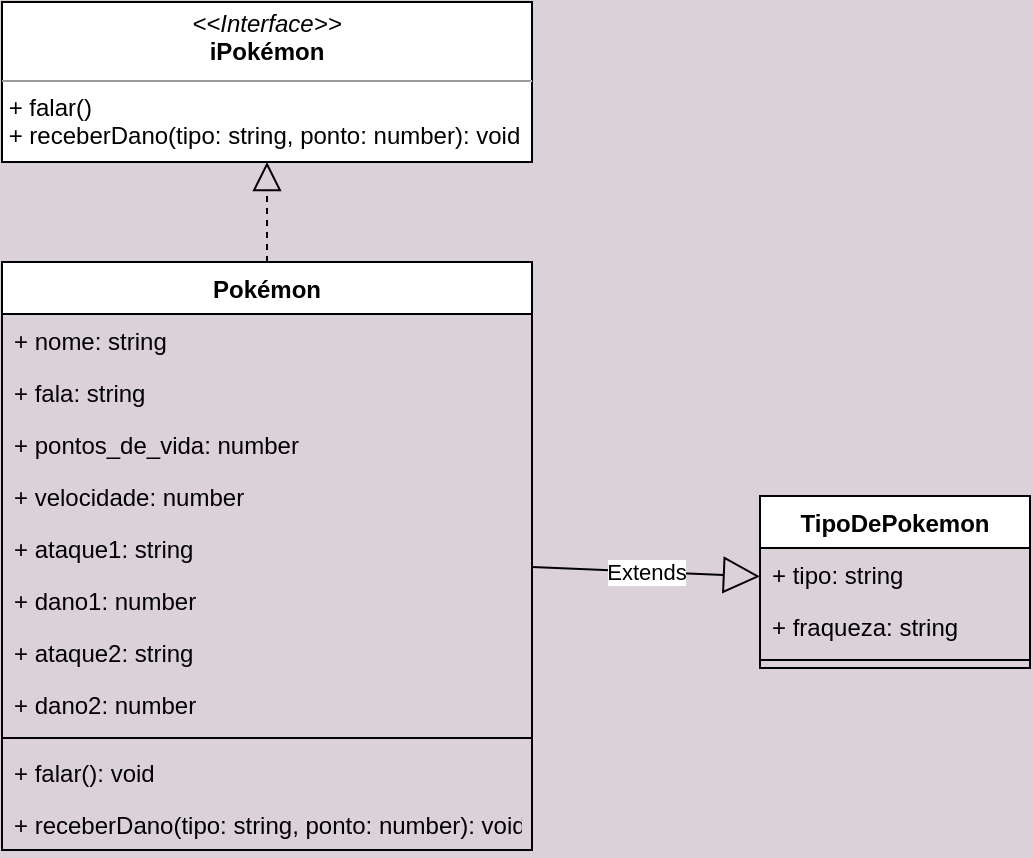 <mxfile version="14.4.9" type="device"><diagram id="HGt5h5_gfGpMMtUFx6bQ" name="Page-1"><mxGraphModel dx="1684" dy="554" grid="0" gridSize="10" guides="1" tooltips="1" connect="1" arrows="1" fold="1" page="0" pageScale="1" pageWidth="1169" pageHeight="827" background="#DAD2D8" math="0" shadow="0"><root><mxCell id="0"/><mxCell id="1" parent="0"/><mxCell id="ZsSG0WwkQVpYKBjo9yqp-9" value="TipoDePokemon" style="swimlane;fontStyle=1;align=center;verticalAlign=top;childLayout=stackLayout;horizontal=1;startSize=26;horizontalStack=0;resizeParent=1;resizeParentMax=0;resizeLast=0;collapsible=1;marginBottom=0;" parent="1" vertex="1"><mxGeometry x="-578" y="404" width="135" height="86" as="geometry"/></mxCell><mxCell id="ZsSG0WwkQVpYKBjo9yqp-10" value="+ tipo: string" style="text;strokeColor=none;fillColor=none;align=left;verticalAlign=top;spacingLeft=4;spacingRight=4;overflow=hidden;rotatable=0;points=[[0,0.5],[1,0.5]];portConstraint=eastwest;" parent="ZsSG0WwkQVpYKBjo9yqp-9" vertex="1"><mxGeometry y="26" width="135" height="26" as="geometry"/></mxCell><mxCell id="ZsSG0WwkQVpYKBjo9yqp-17" value="+ fraqueza: string" style="text;strokeColor=none;fillColor=none;align=left;verticalAlign=top;spacingLeft=4;spacingRight=4;overflow=hidden;rotatable=0;points=[[0,0.5],[1,0.5]];portConstraint=eastwest;" parent="ZsSG0WwkQVpYKBjo9yqp-9" vertex="1"><mxGeometry y="52" width="135" height="26" as="geometry"/></mxCell><mxCell id="ZsSG0WwkQVpYKBjo9yqp-11" value="" style="line;strokeWidth=1;fillColor=none;align=left;verticalAlign=middle;spacingTop=-1;spacingLeft=3;spacingRight=3;rotatable=0;labelPosition=right;points=[];portConstraint=eastwest;" parent="ZsSG0WwkQVpYKBjo9yqp-9" vertex="1"><mxGeometry y="78" width="135" height="8" as="geometry"/></mxCell><mxCell id="ZsSG0WwkQVpYKBjo9yqp-13" value="Pokémon" style="swimlane;fontStyle=1;align=center;verticalAlign=top;childLayout=stackLayout;horizontal=1;startSize=26;horizontalStack=0;resizeParent=1;resizeParentMax=0;resizeLast=0;collapsible=1;marginBottom=0;" parent="1" vertex="1"><mxGeometry x="-957" y="287" width="265" height="294" as="geometry"/></mxCell><mxCell id="ZsSG0WwkQVpYKBjo9yqp-14" value="+ nome: string" style="text;strokeColor=none;fillColor=none;align=left;verticalAlign=top;spacingLeft=4;spacingRight=4;overflow=hidden;rotatable=0;points=[[0,0.5],[1,0.5]];portConstraint=eastwest;" parent="ZsSG0WwkQVpYKBjo9yqp-13" vertex="1"><mxGeometry y="26" width="265" height="26" as="geometry"/></mxCell><mxCell id="ZsSG0WwkQVpYKBjo9yqp-21" value="+ fala: string" style="text;strokeColor=none;fillColor=none;align=left;verticalAlign=top;spacingLeft=4;spacingRight=4;overflow=hidden;rotatable=0;points=[[0,0.5],[1,0.5]];portConstraint=eastwest;" parent="ZsSG0WwkQVpYKBjo9yqp-13" vertex="1"><mxGeometry y="52" width="265" height="26" as="geometry"/></mxCell><mxCell id="ZsSG0WwkQVpYKBjo9yqp-19" value="+ pontos_de_vida: number" style="text;strokeColor=none;fillColor=none;align=left;verticalAlign=top;spacingLeft=4;spacingRight=4;overflow=hidden;rotatable=0;points=[[0,0.5],[1,0.5]];portConstraint=eastwest;" parent="ZsSG0WwkQVpYKBjo9yqp-13" vertex="1"><mxGeometry y="78" width="265" height="26" as="geometry"/></mxCell><mxCell id="ZsSG0WwkQVpYKBjo9yqp-20" value="+ velocidade: number" style="text;strokeColor=none;fillColor=none;align=left;verticalAlign=top;spacingLeft=4;spacingRight=4;overflow=hidden;rotatable=0;points=[[0,0.5],[1,0.5]];portConstraint=eastwest;" parent="ZsSG0WwkQVpYKBjo9yqp-13" vertex="1"><mxGeometry y="104" width="265" height="26" as="geometry"/></mxCell><mxCell id="ZsSG0WwkQVpYKBjo9yqp-22" value="+ ataque1: string" style="text;strokeColor=none;fillColor=none;align=left;verticalAlign=top;spacingLeft=4;spacingRight=4;overflow=hidden;rotatable=0;points=[[0,0.5],[1,0.5]];portConstraint=eastwest;" parent="ZsSG0WwkQVpYKBjo9yqp-13" vertex="1"><mxGeometry y="130" width="265" height="26" as="geometry"/></mxCell><mxCell id="ZsSG0WwkQVpYKBjo9yqp-28" value="+ dano1: number" style="text;strokeColor=none;fillColor=none;align=left;verticalAlign=top;spacingLeft=4;spacingRight=4;overflow=hidden;rotatable=0;points=[[0,0.5],[1,0.5]];portConstraint=eastwest;" parent="ZsSG0WwkQVpYKBjo9yqp-13" vertex="1"><mxGeometry y="156" width="265" height="26" as="geometry"/></mxCell><mxCell id="ZsSG0WwkQVpYKBjo9yqp-23" value="+ ataque2: string" style="text;strokeColor=none;fillColor=none;align=left;verticalAlign=top;spacingLeft=4;spacingRight=4;overflow=hidden;rotatable=0;points=[[0,0.5],[1,0.5]];portConstraint=eastwest;" parent="ZsSG0WwkQVpYKBjo9yqp-13" vertex="1"><mxGeometry y="182" width="265" height="26" as="geometry"/></mxCell><mxCell id="ZsSG0WwkQVpYKBjo9yqp-29" value="+ dano2: number" style="text;strokeColor=none;fillColor=none;align=left;verticalAlign=top;spacingLeft=4;spacingRight=4;overflow=hidden;rotatable=0;points=[[0,0.5],[1,0.5]];portConstraint=eastwest;" parent="ZsSG0WwkQVpYKBjo9yqp-13" vertex="1"><mxGeometry y="208" width="265" height="26" as="geometry"/></mxCell><mxCell id="ZsSG0WwkQVpYKBjo9yqp-15" value="" style="line;strokeWidth=1;fillColor=none;align=left;verticalAlign=middle;spacingTop=-1;spacingLeft=3;spacingRight=3;rotatable=0;labelPosition=right;points=[];portConstraint=eastwest;" parent="ZsSG0WwkQVpYKBjo9yqp-13" vertex="1"><mxGeometry y="234" width="265" height="8" as="geometry"/></mxCell><mxCell id="ZsSG0WwkQVpYKBjo9yqp-25" value="+ falar(): void" style="text;strokeColor=none;fillColor=none;align=left;verticalAlign=top;spacingLeft=4;spacingRight=4;overflow=hidden;rotatable=0;points=[[0,0.5],[1,0.5]];portConstraint=eastwest;" parent="ZsSG0WwkQVpYKBjo9yqp-13" vertex="1"><mxGeometry y="242" width="265" height="26" as="geometry"/></mxCell><mxCell id="ZsSG0WwkQVpYKBjo9yqp-16" value="+ receberDano(tipo: string, ponto: number): void" style="text;strokeColor=none;fillColor=none;align=left;verticalAlign=top;spacingLeft=4;spacingRight=4;overflow=hidden;rotatable=0;points=[[0,0.5],[1,0.5]];portConstraint=eastwest;" parent="ZsSG0WwkQVpYKBjo9yqp-13" vertex="1"><mxGeometry y="268" width="265" height="26" as="geometry"/></mxCell><mxCell id="ZsSG0WwkQVpYKBjo9yqp-27" value="&lt;p style=&quot;margin: 0px ; margin-top: 4px ; text-align: center&quot;&gt;&lt;i&gt;&amp;lt;&amp;lt;Interface&amp;gt;&amp;gt;&lt;/i&gt;&lt;br&gt;&lt;b&gt;iPokémon&lt;/b&gt;&lt;/p&gt;&lt;hr size=&quot;1&quot;&gt;&lt;div&gt;&amp;nbsp;+ falar()&lt;br&gt;&lt;/div&gt;&lt;div&gt;&amp;nbsp;+ receberDano(tipo: string, ponto: number): void&lt;/div&gt;" style="verticalAlign=top;align=left;overflow=fill;fontSize=12;fontFamily=Helvetica;html=1;" parent="1" vertex="1"><mxGeometry x="-957" y="157" width="265" height="80" as="geometry"/></mxCell><mxCell id="ZsSG0WwkQVpYKBjo9yqp-30" value="" style="endArrow=block;dashed=1;endFill=0;endSize=12;html=1;" parent="1" source="ZsSG0WwkQVpYKBjo9yqp-13" target="ZsSG0WwkQVpYKBjo9yqp-27" edge="1"><mxGeometry width="160" relative="1" as="geometry"><mxPoint x="-729" y="358" as="sourcePoint"/><mxPoint x="-569" y="358" as="targetPoint"/></mxGeometry></mxCell><mxCell id="ZsSG0WwkQVpYKBjo9yqp-31" value="Extends" style="endArrow=block;endSize=16;endFill=0;html=1;" parent="1" source="ZsSG0WwkQVpYKBjo9yqp-13" target="ZsSG0WwkQVpYKBjo9yqp-9" edge="1"><mxGeometry width="160" relative="1" as="geometry"><mxPoint x="-729" y="358" as="sourcePoint"/><mxPoint x="-569" y="358" as="targetPoint"/></mxGeometry></mxCell></root></mxGraphModel></diagram></mxfile>
